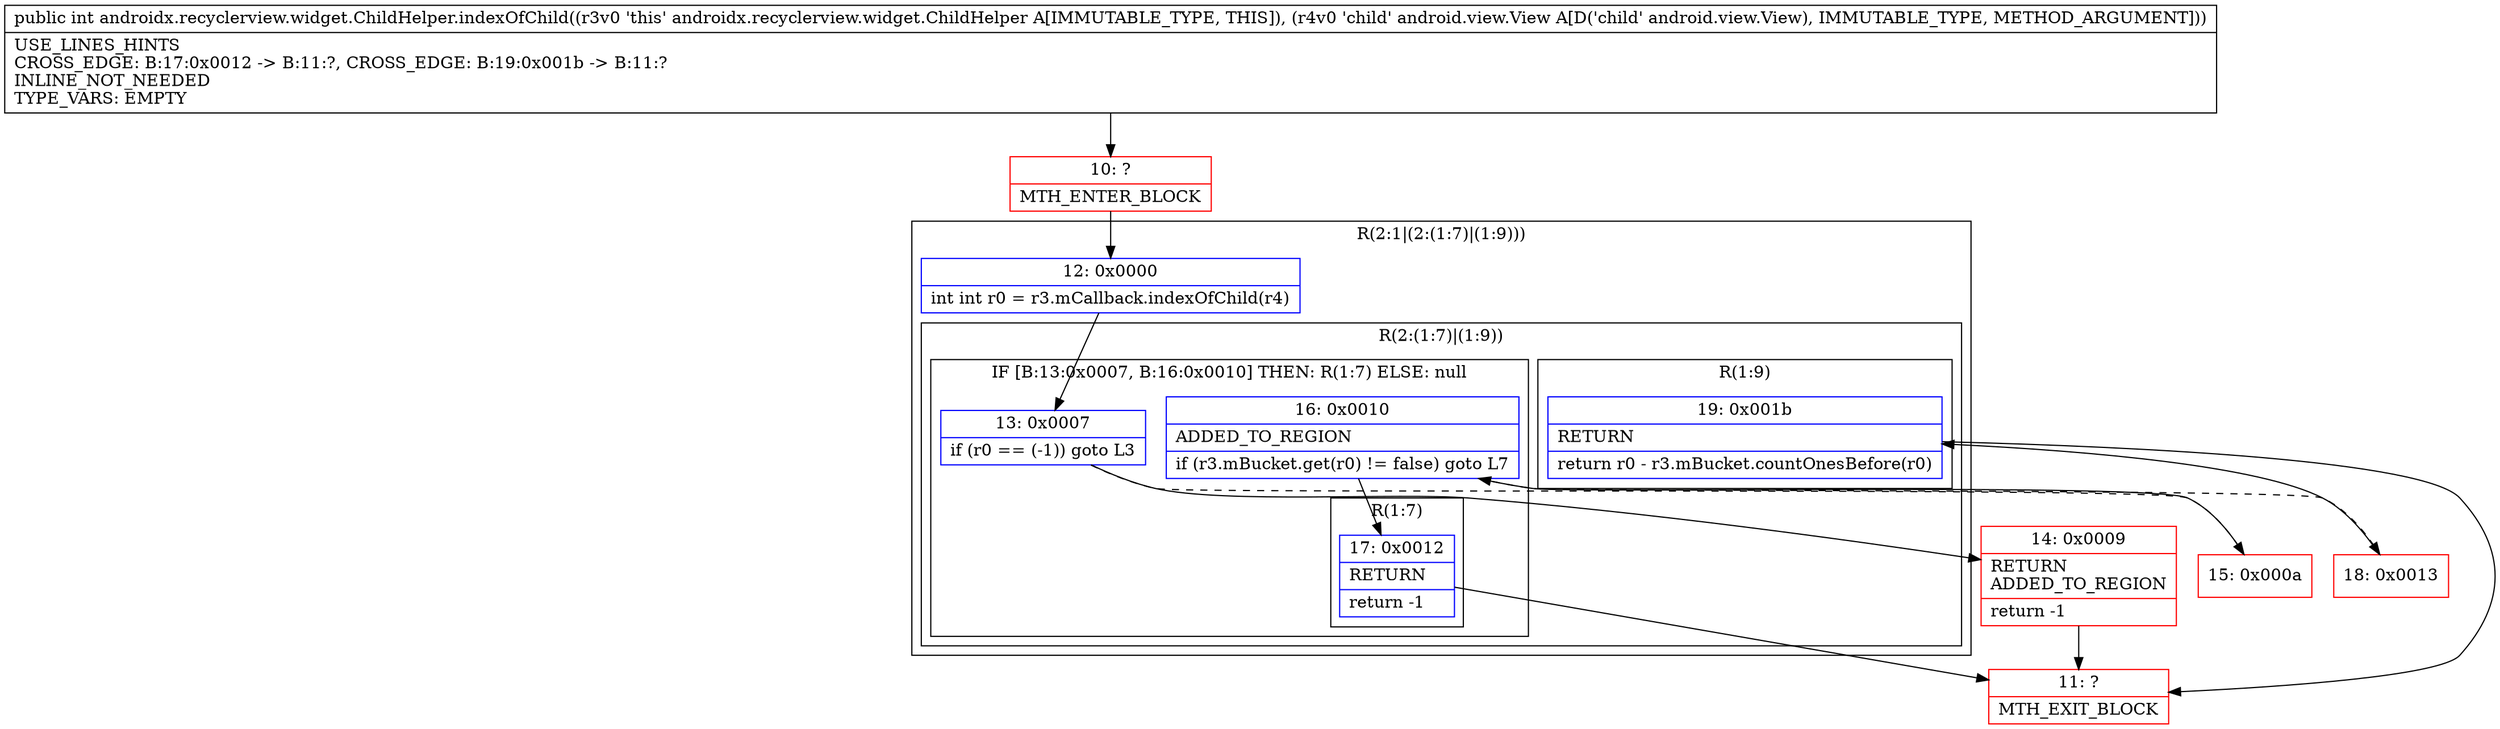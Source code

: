 digraph "CFG forandroidx.recyclerview.widget.ChildHelper.indexOfChild(Landroid\/view\/View;)I" {
subgraph cluster_Region_738323168 {
label = "R(2:1|(2:(1:7)|(1:9)))";
node [shape=record,color=blue];
Node_12 [shape=record,label="{12\:\ 0x0000|int int r0 = r3.mCallback.indexOfChild(r4)\l}"];
subgraph cluster_Region_1633328944 {
label = "R(2:(1:7)|(1:9))";
node [shape=record,color=blue];
subgraph cluster_IfRegion_571331676 {
label = "IF [B:13:0x0007, B:16:0x0010] THEN: R(1:7) ELSE: null";
node [shape=record,color=blue];
Node_13 [shape=record,label="{13\:\ 0x0007|if (r0 == (\-1)) goto L3\l}"];
Node_16 [shape=record,label="{16\:\ 0x0010|ADDED_TO_REGION\l|if (r3.mBucket.get(r0) != false) goto L7\l}"];
subgraph cluster_Region_1535167170 {
label = "R(1:7)";
node [shape=record,color=blue];
Node_17 [shape=record,label="{17\:\ 0x0012|RETURN\l|return \-1\l}"];
}
}
subgraph cluster_Region_1625008851 {
label = "R(1:9)";
node [shape=record,color=blue];
Node_19 [shape=record,label="{19\:\ 0x001b|RETURN\l|return r0 \- r3.mBucket.countOnesBefore(r0)\l}"];
}
}
}
Node_10 [shape=record,color=red,label="{10\:\ ?|MTH_ENTER_BLOCK\l}"];
Node_14 [shape=record,color=red,label="{14\:\ 0x0009|RETURN\lADDED_TO_REGION\l|return \-1\l}"];
Node_11 [shape=record,color=red,label="{11\:\ ?|MTH_EXIT_BLOCK\l}"];
Node_15 [shape=record,color=red,label="{15\:\ 0x000a}"];
Node_18 [shape=record,color=red,label="{18\:\ 0x0013}"];
MethodNode[shape=record,label="{public int androidx.recyclerview.widget.ChildHelper.indexOfChild((r3v0 'this' androidx.recyclerview.widget.ChildHelper A[IMMUTABLE_TYPE, THIS]), (r4v0 'child' android.view.View A[D('child' android.view.View), IMMUTABLE_TYPE, METHOD_ARGUMENT]))  | USE_LINES_HINTS\lCROSS_EDGE: B:17:0x0012 \-\> B:11:?, CROSS_EDGE: B:19:0x001b \-\> B:11:?\lINLINE_NOT_NEEDED\lTYPE_VARS: EMPTY\l}"];
MethodNode -> Node_10;Node_12 -> Node_13;
Node_13 -> Node_14;
Node_13 -> Node_15[style=dashed];
Node_16 -> Node_17;
Node_16 -> Node_18[style=dashed];
Node_17 -> Node_11;
Node_19 -> Node_11;
Node_10 -> Node_12;
Node_14 -> Node_11;
Node_15 -> Node_16;
Node_18 -> Node_19;
}

